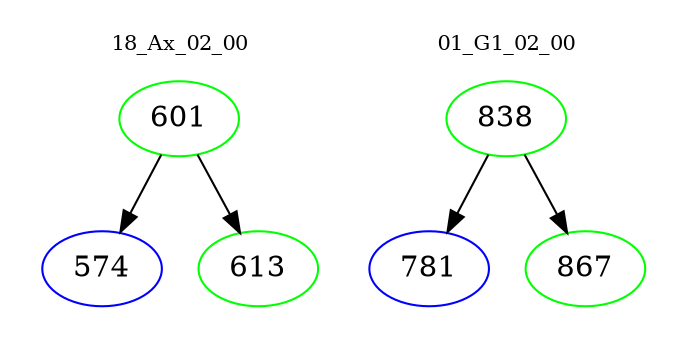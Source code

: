 digraph{
subgraph cluster_0 {
color = white
label = "18_Ax_02_00";
fontsize=10;
T0_601 [label="601", color="green"]
T0_601 -> T0_574 [color="black"]
T0_574 [label="574", color="blue"]
T0_601 -> T0_613 [color="black"]
T0_613 [label="613", color="green"]
}
subgraph cluster_1 {
color = white
label = "01_G1_02_00";
fontsize=10;
T1_838 [label="838", color="green"]
T1_838 -> T1_781 [color="black"]
T1_781 [label="781", color="blue"]
T1_838 -> T1_867 [color="black"]
T1_867 [label="867", color="green"]
}
}
